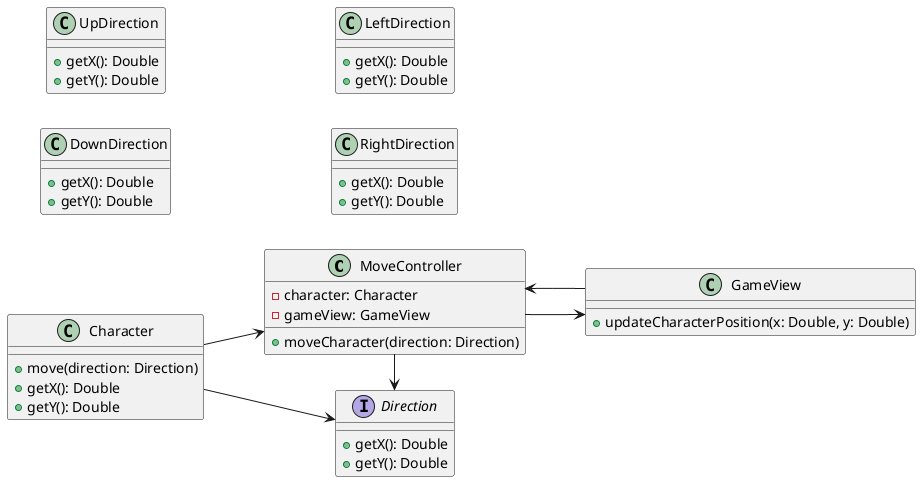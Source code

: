 @startuml
left to right direction

class MoveController {
    +moveCharacter(direction: Direction)
    -character: Character
    -gameView: GameView
}

class Character {
    +move(direction: Direction)
    +getX(): Double
    +getY(): Double
}

class GameView {
    +updateCharacterPosition(x: Double, y: Double)
}

interface Direction {
    +getX(): Double
    +getY(): Double
}

class UpDirection {
    +getX(): Double
    +getY(): Double
}

class DownDirection {
    +getX(): Double
    +getY(): Double
}

class LeftDirection {
    +getX(): Double
    +getY(): Double
}

class RightDirection {
    +getX(): Double
    +getY(): Double
}

Character --> MoveController
MoveController --> GameView
MoveController -> Direction
Character -> Direction
GameView --> MoveController

@enduml
